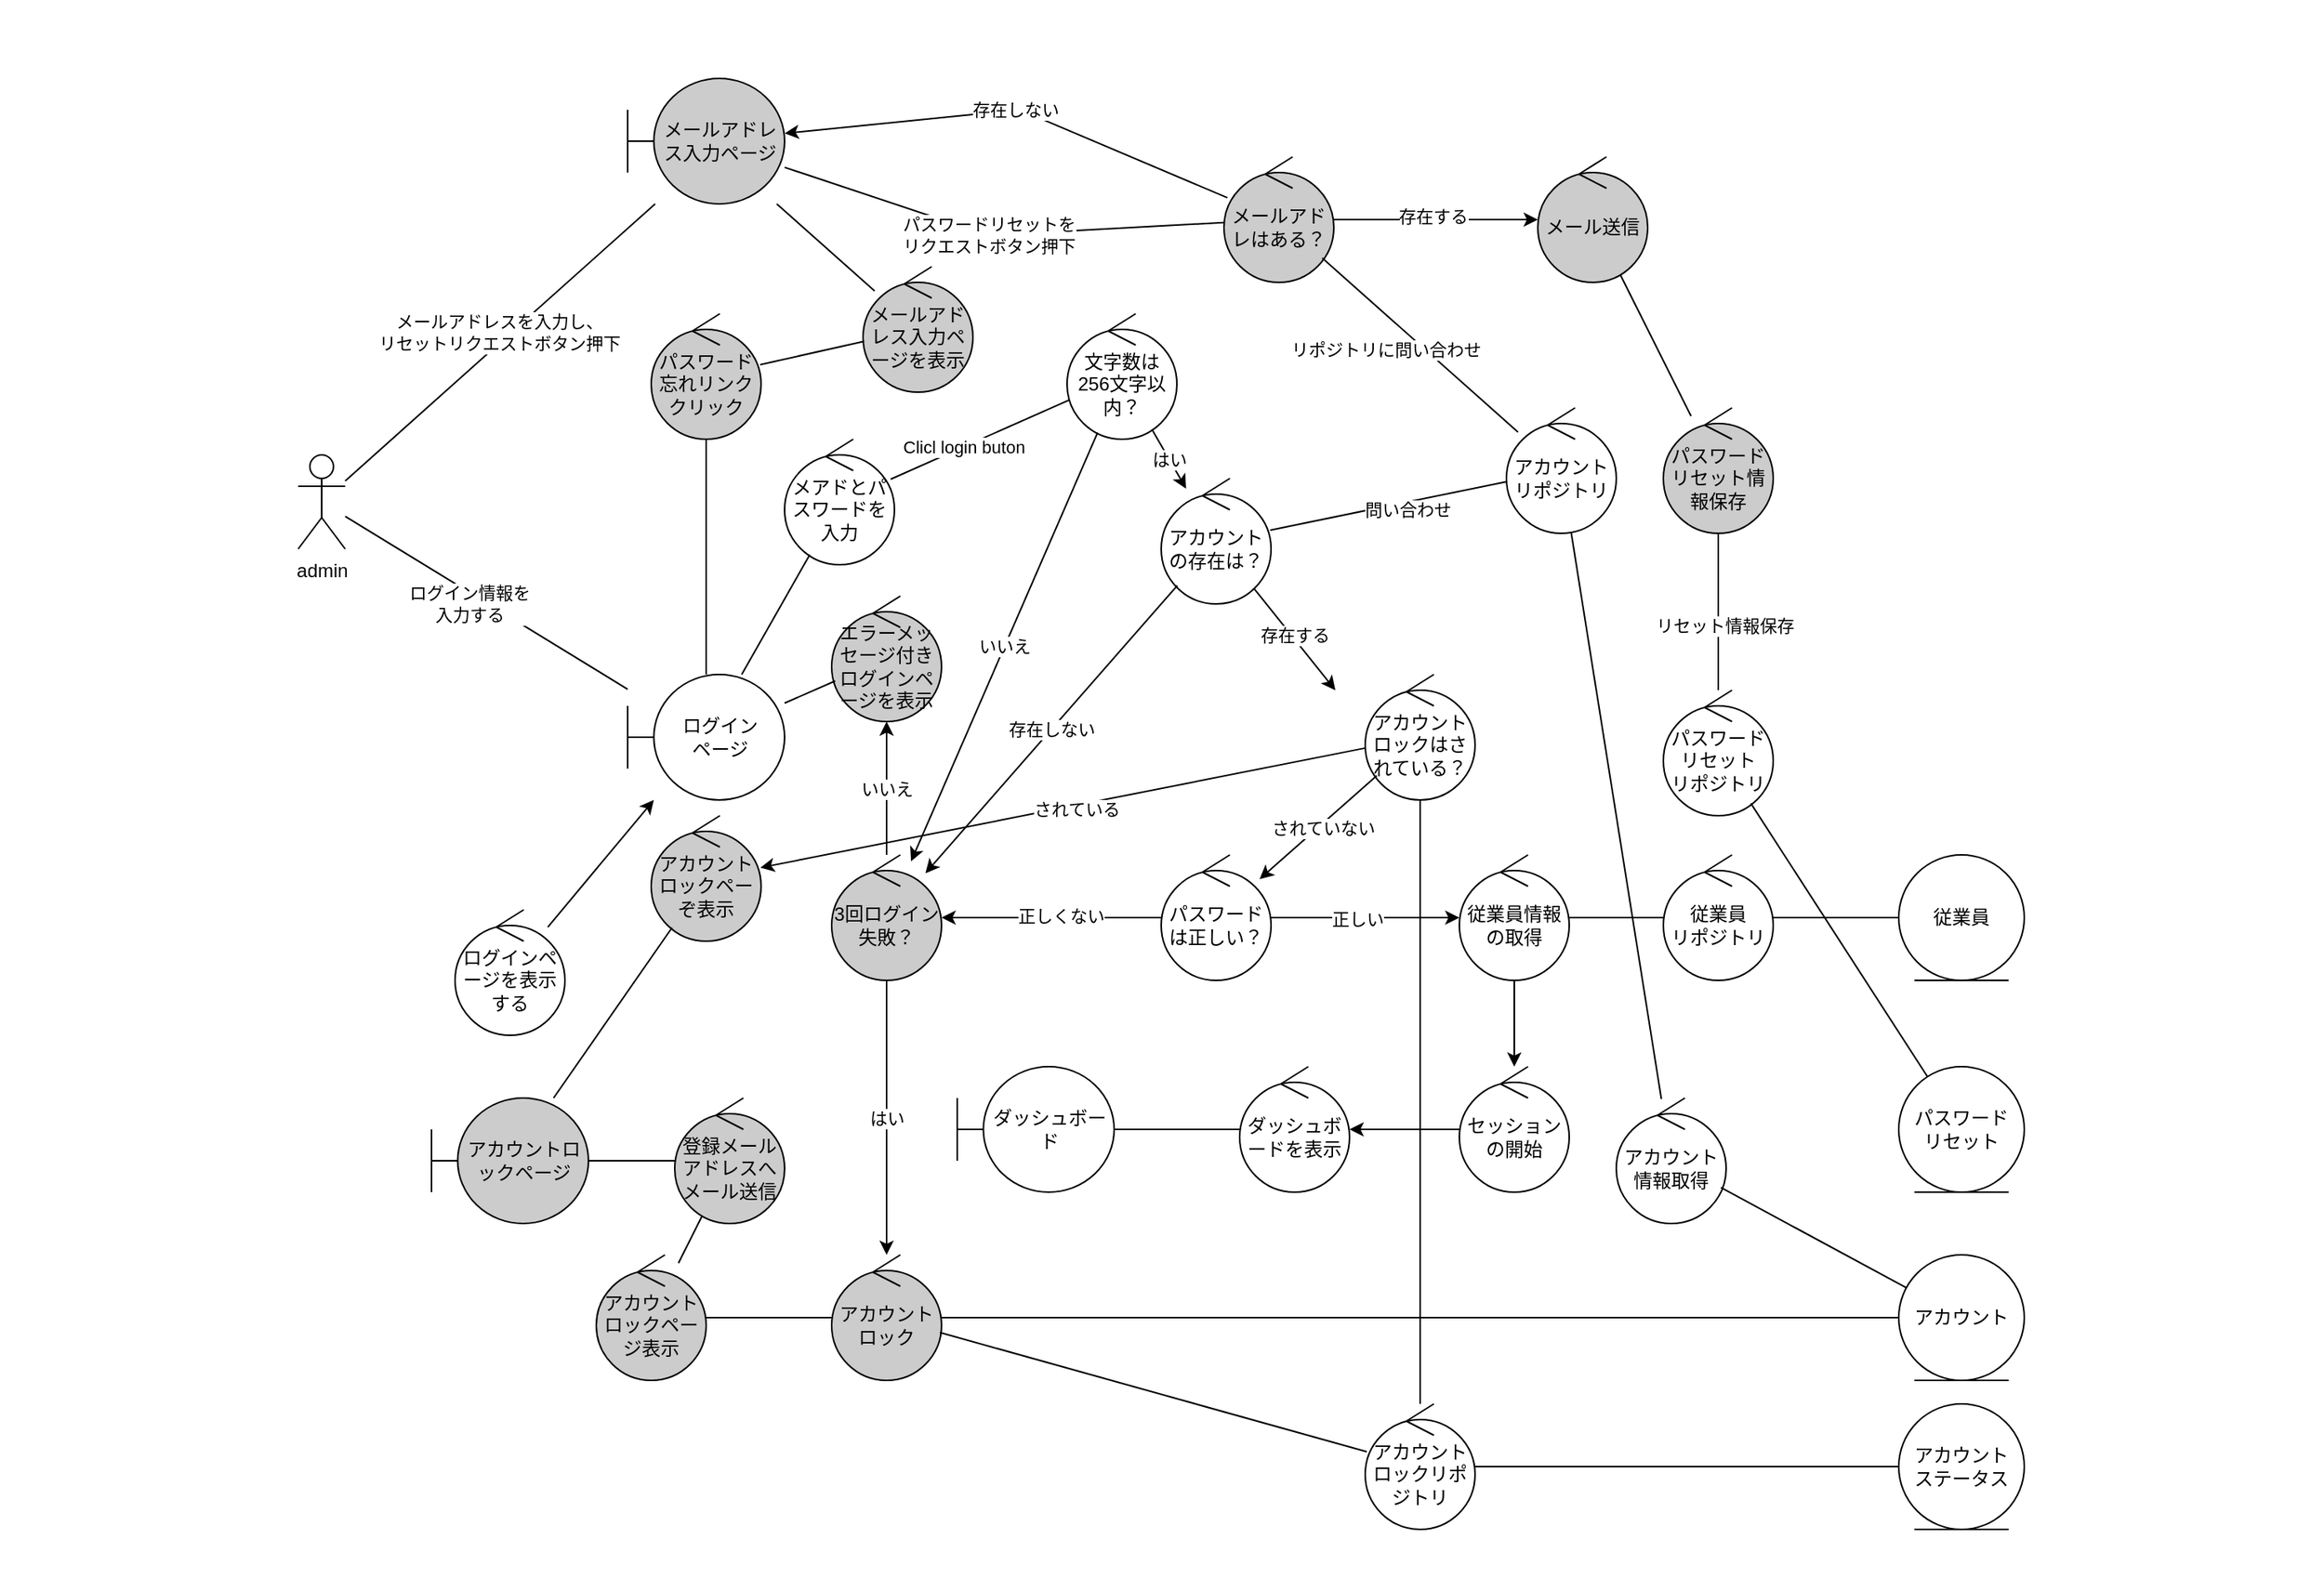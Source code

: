 <mxfile>
    <diagram id="8VzVeXYNuycdVjch8Qh3" name="ページ1">
        <mxGraphModel dx="1510" dy="1041" grid="1" gridSize="10" guides="1" tooltips="1" connect="1" arrows="1" fold="1" page="1" pageScale="1" pageWidth="827" pageHeight="1169" math="0" shadow="0">
            <root>
                <mxCell id="0"/>
                <mxCell id="1" parent="0"/>
                <mxCell id="2" value="" style="rounded=0;whiteSpace=wrap;html=1;strokeColor=none;" parent="1" vertex="1">
                    <mxGeometry x="100" y="125" width="1480" height="1005" as="geometry"/>
                </mxCell>
                <mxCell id="3" value="admin" style="shape=umlActor;verticalLabelPosition=bottom;verticalAlign=top;html=1;outlineConnect=0;" parent="1" vertex="1">
                    <mxGeometry x="290" y="415" width="30" height="60" as="geometry"/>
                </mxCell>
                <mxCell id="4" value="ログイン&lt;br&gt;ページ" style="shape=umlBoundary;whiteSpace=wrap;html=1;" parent="1" vertex="1">
                    <mxGeometry x="500" y="555" width="100" height="80" as="geometry"/>
                </mxCell>
                <mxCell id="11" value="" style="edgeStyle=none;html=1;" parent="1" source="5" target="4" edge="1">
                    <mxGeometry relative="1" as="geometry"/>
                </mxCell>
                <mxCell id="5" value="ログインページを表示する" style="ellipse;shape=umlControl;whiteSpace=wrap;html=1;" parent="1" vertex="1">
                    <mxGeometry x="390" y="705" width="70" height="80" as="geometry"/>
                </mxCell>
                <mxCell id="8" value="メアドとパスワードを入力" style="ellipse;shape=umlControl;whiteSpace=wrap;html=1;" parent="1" vertex="1">
                    <mxGeometry x="600" y="405" width="70" height="80" as="geometry"/>
                </mxCell>
                <mxCell id="20" value="" style="edgeStyle=none;html=1;" parent="1" source="9" edge="1">
                    <mxGeometry relative="1" as="geometry">
                        <mxPoint x="951" y="565" as="targetPoint"/>
                    </mxGeometry>
                </mxCell>
                <mxCell id="21" value="存在する" style="edgeLabel;html=1;align=center;verticalAlign=middle;resizable=0;points=[];" parent="20" vertex="1" connectable="0">
                    <mxGeometry x="-0.04" y="2" relative="1" as="geometry">
                        <mxPoint as="offset"/>
                    </mxGeometry>
                </mxCell>
                <mxCell id="9" value="アカウントの存在は？" style="ellipse;shape=umlControl;whiteSpace=wrap;html=1;" parent="1" vertex="1">
                    <mxGeometry x="840" y="430" width="70" height="80" as="geometry"/>
                </mxCell>
                <mxCell id="12" value="" style="endArrow=none;html=1;" parent="1" source="4" target="3" edge="1">
                    <mxGeometry width="50" height="50" relative="1" as="geometry">
                        <mxPoint x="500" y="559" as="sourcePoint"/>
                        <mxPoint x="650" y="535" as="targetPoint"/>
                    </mxGeometry>
                </mxCell>
                <mxCell id="78" value="ログイン情報を&lt;br&gt;入力する" style="edgeLabel;html=1;align=center;verticalAlign=middle;resizable=0;points=[];" parent="12" vertex="1" connectable="0">
                    <mxGeometry x="0.232" y="-4" relative="1" as="geometry">
                        <mxPoint x="8" y="17" as="offset"/>
                    </mxGeometry>
                </mxCell>
                <mxCell id="13" value="" style="endArrow=none;html=1;" parent="1" source="8" target="4" edge="1">
                    <mxGeometry width="50" height="50" relative="1" as="geometry">
                        <mxPoint x="510" y="607.857" as="sourcePoint"/>
                        <mxPoint x="400" y="614.143" as="targetPoint"/>
                    </mxGeometry>
                </mxCell>
                <mxCell id="14" value="" style="endArrow=none;html=1;" parent="1" source="93" target="8" edge="1">
                    <mxGeometry width="50" height="50" relative="1" as="geometry">
                        <mxPoint x="713.284" y="521.915" as="sourcePoint"/>
                        <mxPoint x="610" y="577.973" as="targetPoint"/>
                    </mxGeometry>
                </mxCell>
                <mxCell id="15" value="Clicl login buton" style="edgeLabel;html=1;align=center;verticalAlign=middle;resizable=0;points=[];" parent="14" vertex="1" connectable="0">
                    <mxGeometry x="0.2" relative="1" as="geometry">
                        <mxPoint as="offset"/>
                    </mxGeometry>
                </mxCell>
                <mxCell id="23" value="" style="edgeStyle=none;html=1;" parent="1" source="16" target="22" edge="1">
                    <mxGeometry relative="1" as="geometry"/>
                </mxCell>
                <mxCell id="28" value="正しくない" style="edgeLabel;html=1;align=center;verticalAlign=middle;resizable=0;points=[];" parent="23" vertex="1" connectable="0">
                    <mxGeometry x="-0.086" y="-1" relative="1" as="geometry">
                        <mxPoint as="offset"/>
                    </mxGeometry>
                </mxCell>
                <mxCell id="16" value="パスワードは正しい？" style="ellipse;shape=umlControl;whiteSpace=wrap;html=1;fillColor=rgb(255, 255, 255);" parent="1" vertex="1">
                    <mxGeometry x="840" y="670" width="70" height="80" as="geometry"/>
                </mxCell>
                <mxCell id="22" value="3回ログイン失敗？" style="ellipse;shape=umlControl;whiteSpace=wrap;html=1;fillColor=#CCCCCC;" parent="1" vertex="1">
                    <mxGeometry x="630" y="670" width="70" height="80" as="geometry"/>
                </mxCell>
                <mxCell id="25" value="アカウント&lt;br&gt;リポジトリ" style="ellipse;shape=umlControl;whiteSpace=wrap;html=1;fillColor=rgb(255, 255, 255);" parent="1" vertex="1">
                    <mxGeometry x="1060" y="385" width="70" height="80" as="geometry"/>
                </mxCell>
                <mxCell id="26" value="" style="endArrow=none;html=1;" parent="1" source="25" target="9" edge="1">
                    <mxGeometry width="50" height="50" relative="1" as="geometry">
                        <mxPoint x="696.971" y="488.956" as="sourcePoint"/>
                        <mxPoint x="607.143" y="565" as="targetPoint"/>
                    </mxGeometry>
                </mxCell>
                <mxCell id="88" value="問い合わせ" style="edgeLabel;html=1;align=center;verticalAlign=middle;resizable=0;points=[];" parent="26" vertex="1" connectable="0">
                    <mxGeometry x="-0.3" y="1" relative="1" as="geometry">
                        <mxPoint x="-11" y="6" as="offset"/>
                    </mxGeometry>
                </mxCell>
                <mxCell id="27" value="存在しない" style="edgeStyle=none;html=1;" parent="1" source="9" target="22" edge="1">
                    <mxGeometry relative="1" as="geometry">
                        <mxPoint x="850" y="720" as="sourcePoint"/>
                        <mxPoint x="710" y="720" as="targetPoint"/>
                    </mxGeometry>
                </mxCell>
                <mxCell id="29" value="いいえ" style="edgeStyle=none;html=1;" parent="1" source="22" target="95" edge="1">
                    <mxGeometry relative="1" as="geometry">
                        <mxPoint x="458.206" y="474.944" as="sourcePoint"/>
                        <mxPoint x="528.75" y="565" as="targetPoint"/>
                    </mxGeometry>
                </mxCell>
                <mxCell id="30" value="アカウントロック" style="ellipse;shape=umlControl;whiteSpace=wrap;html=1;fillColor=#CCCCCC;" parent="1" vertex="1">
                    <mxGeometry x="630" y="925" width="70" height="80" as="geometry"/>
                </mxCell>
                <mxCell id="31" value="はい" style="edgeStyle=none;html=1;" parent="1" source="22" target="30" edge="1">
                    <mxGeometry relative="1" as="geometry">
                        <mxPoint x="648.66" y="693.66" as="sourcePoint"/>
                        <mxPoint x="600" y="645" as="targetPoint"/>
                    </mxGeometry>
                </mxCell>
                <mxCell id="32" value="アカウント情報取得" style="ellipse;shape=umlControl;whiteSpace=wrap;html=1;fillColor=rgb(255, 255, 255);" parent="1" vertex="1">
                    <mxGeometry x="1130" y="825" width="70" height="80" as="geometry"/>
                </mxCell>
                <mxCell id="34" value="" style="endArrow=none;html=1;" parent="1" source="25" target="32" edge="1">
                    <mxGeometry width="50" height="50" relative="1" as="geometry">
                        <mxPoint x="984.192" y="493.983" as="sourcePoint"/>
                        <mxPoint x="915.816" y="536.036" as="targetPoint"/>
                    </mxGeometry>
                </mxCell>
                <mxCell id="36" value="" style="endArrow=none;html=1;" parent="1" source="32" target="64" edge="1">
                    <mxGeometry width="50" height="50" relative="1" as="geometry">
                        <mxPoint x="1015" y="515" as="sourcePoint"/>
                        <mxPoint x="1005" y="815" as="targetPoint"/>
                    </mxGeometry>
                </mxCell>
                <mxCell id="37" value="" style="endArrow=none;html=1;" parent="1" source="30" target="64" edge="1">
                    <mxGeometry width="50" height="50" relative="1" as="geometry">
                        <mxPoint x="1015" y="675" as="sourcePoint"/>
                        <mxPoint x="970.0" y="855" as="targetPoint"/>
                    </mxGeometry>
                </mxCell>
                <mxCell id="38" value="パスワード忘れリンククリック" style="ellipse;shape=umlControl;whiteSpace=wrap;html=1;fillColor=#CCCCCC;" parent="1" vertex="1">
                    <mxGeometry x="515" y="325" width="70" height="80" as="geometry"/>
                </mxCell>
                <mxCell id="39" value="" style="endArrow=none;html=1;" parent="1" source="4" target="38" edge="1">
                    <mxGeometry width="50" height="50" relative="1" as="geometry">
                        <mxPoint x="696.971" y="488.956" as="sourcePoint"/>
                        <mxPoint x="607.143" y="565" as="targetPoint"/>
                    </mxGeometry>
                </mxCell>
                <mxCell id="40" value="メールアドレス入力ページを表示" style="ellipse;shape=umlControl;whiteSpace=wrap;html=1;fillColor=#CCCCCC;" parent="1" vertex="1">
                    <mxGeometry x="650" y="295" width="70" height="80" as="geometry"/>
                </mxCell>
                <mxCell id="41" value="" style="endArrow=none;html=1;" parent="1" source="38" target="40" edge="1">
                    <mxGeometry width="50" height="50" relative="1" as="geometry">
                        <mxPoint x="560" y="565" as="sourcePoint"/>
                        <mxPoint x="560" y="415" as="targetPoint"/>
                    </mxGeometry>
                </mxCell>
                <mxCell id="43" value="メールアドレはある？" style="ellipse;shape=umlControl;whiteSpace=wrap;html=1;fillColor=#CCCCCC;" parent="1" vertex="1">
                    <mxGeometry x="880" y="225" width="70" height="80" as="geometry"/>
                </mxCell>
                <mxCell id="45" value="" style="endArrow=none;html=1;" parent="1" source="74" target="43" edge="1">
                    <mxGeometry width="50" height="50" relative="1" as="geometry">
                        <mxPoint x="830" y="265" as="sourcePoint"/>
                        <mxPoint x="770" y="275" as="targetPoint"/>
                        <Array as="points">
                            <mxPoint x="730" y="275"/>
                        </Array>
                    </mxGeometry>
                </mxCell>
                <mxCell id="81" value="パスワードリセットを&lt;br&gt;リクエストボタン押下" style="edgeLabel;html=1;align=center;verticalAlign=middle;resizable=0;points=[];" parent="45" vertex="1" connectable="0">
                    <mxGeometry x="-0.196" y="-2" relative="1" as="geometry">
                        <mxPoint x="21" y="5" as="offset"/>
                    </mxGeometry>
                </mxCell>
                <mxCell id="46" value="" style="edgeStyle=none;html=1;" parent="1" source="43" target="54" edge="1">
                    <mxGeometry relative="1" as="geometry">
                        <mxPoint x="885" y="595" as="sourcePoint"/>
                        <mxPoint x="1090" y="265" as="targetPoint"/>
                    </mxGeometry>
                </mxCell>
                <mxCell id="47" value="存在する" style="edgeLabel;html=1;align=center;verticalAlign=middle;resizable=0;points=[];" parent="46" vertex="1" connectable="0">
                    <mxGeometry x="-0.04" y="2" relative="1" as="geometry">
                        <mxPoint as="offset"/>
                    </mxGeometry>
                </mxCell>
                <mxCell id="51" value="" style="endArrow=none;html=1;" parent="1" source="43" target="25" edge="1">
                    <mxGeometry width="50" height="50" relative="1" as="geometry">
                        <mxPoint x="1105.233" y="298.01" as="sourcePoint"/>
                        <mxPoint x="915.785" y="535.969" as="targetPoint"/>
                    </mxGeometry>
                </mxCell>
                <mxCell id="83" value="リポジトリに問い合わせ" style="edgeLabel;html=1;align=center;verticalAlign=middle;resizable=0;points=[];" parent="51" vertex="1" connectable="0">
                    <mxGeometry x="-0.23" relative="1" as="geometry">
                        <mxPoint x="-8" y="15" as="offset"/>
                    </mxGeometry>
                </mxCell>
                <mxCell id="52" value="パスワードリセット情報保存" style="ellipse;shape=umlControl;whiteSpace=wrap;html=1;fillColor=#CCCCCC;" parent="1" vertex="1">
                    <mxGeometry x="1160" y="385" width="70" height="80" as="geometry"/>
                </mxCell>
                <mxCell id="53" value="" style="endArrow=none;html=1;" parent="1" source="54" target="52" edge="1">
                    <mxGeometry width="50" height="50" relative="1" as="geometry">
                        <mxPoint x="1132.461" y="304.081" as="sourcePoint"/>
                        <mxPoint x="1034.661" y="441.907" as="targetPoint"/>
                    </mxGeometry>
                </mxCell>
                <mxCell id="54" value="メール送信" style="ellipse;shape=umlControl;whiteSpace=wrap;html=1;fillColor=#CCCCCC;" parent="1" vertex="1">
                    <mxGeometry x="1080" y="225" width="70" height="80" as="geometry"/>
                </mxCell>
                <mxCell id="61" value="" style="endArrow=none;html=1;" parent="1" source="84" target="52" edge="1">
                    <mxGeometry width="50" height="50" relative="1" as="geometry">
                        <mxPoint x="1142.521" y="314.066" as="sourcePoint"/>
                        <mxPoint x="1177.571" y="495.911" as="targetPoint"/>
                    </mxGeometry>
                </mxCell>
                <mxCell id="85" value="リセット情報保存" style="edgeLabel;html=1;align=center;verticalAlign=middle;resizable=0;points=[];" parent="61" vertex="1" connectable="0">
                    <mxGeometry x="-0.172" y="-4" relative="1" as="geometry">
                        <mxPoint as="offset"/>
                    </mxGeometry>
                </mxCell>
                <mxCell id="64" value="アカウント" style="ellipse;shape=umlEntity;whiteSpace=wrap;html=1;fillColor=#FFFFFF;" parent="1" vertex="1">
                    <mxGeometry x="1310" y="925" width="80" height="80" as="geometry"/>
                </mxCell>
                <mxCell id="65" value="従業員情報の取得" style="ellipse;shape=umlControl;whiteSpace=wrap;html=1;fillColor=rgb(255, 255, 255);" parent="1" vertex="1">
                    <mxGeometry x="1030" y="670" width="70" height="80" as="geometry"/>
                </mxCell>
                <mxCell id="66" value="セッションの開始" style="ellipse;shape=umlControl;whiteSpace=wrap;html=1;fillColor=rgb(255, 255, 255);" parent="1" vertex="1">
                    <mxGeometry x="1030" y="805" width="70" height="80" as="geometry"/>
                </mxCell>
                <mxCell id="67" value="" style="edgeStyle=none;html=1;" parent="1" source="16" target="65" edge="1">
                    <mxGeometry relative="1" as="geometry">
                        <mxPoint x="850.0" y="720" as="sourcePoint"/>
                        <mxPoint x="710" y="720" as="targetPoint"/>
                    </mxGeometry>
                </mxCell>
                <mxCell id="68" value="正しい" style="edgeLabel;html=1;align=center;verticalAlign=middle;resizable=0;points=[];" parent="67" vertex="1" connectable="0">
                    <mxGeometry x="-0.086" y="-1" relative="1" as="geometry">
                        <mxPoint as="offset"/>
                    </mxGeometry>
                </mxCell>
                <mxCell id="69" value="" style="edgeStyle=none;html=1;" parent="1" source="65" target="66" edge="1">
                    <mxGeometry relative="1" as="geometry">
                        <mxPoint x="458.198" y="474.952" as="sourcePoint"/>
                        <mxPoint x="528.75" y="565" as="targetPoint"/>
                    </mxGeometry>
                </mxCell>
                <mxCell id="70" value="ダッシュボードを表示" style="ellipse;shape=umlControl;whiteSpace=wrap;html=1;fillColor=rgb(255, 255, 255);" parent="1" vertex="1">
                    <mxGeometry x="890" y="805" width="70" height="80" as="geometry"/>
                </mxCell>
                <mxCell id="71" value="" style="edgeStyle=none;html=1;" parent="1" source="66" target="70" edge="1">
                    <mxGeometry relative="1" as="geometry">
                        <mxPoint x="1075" y="760" as="sourcePoint"/>
                        <mxPoint x="1075" y="815" as="targetPoint"/>
                    </mxGeometry>
                </mxCell>
                <mxCell id="72" value="ダッシュボード" style="shape=umlBoundary;whiteSpace=wrap;html=1;" parent="1" vertex="1">
                    <mxGeometry x="710" y="805" width="100" height="80" as="geometry"/>
                </mxCell>
                <mxCell id="73" value="" style="endArrow=none;html=1;" parent="1" source="70" target="72" edge="1">
                    <mxGeometry width="50" height="50" relative="1" as="geometry">
                        <mxPoint x="696.916" y="488.871" as="sourcePoint"/>
                        <mxPoint x="607.143" y="565" as="targetPoint"/>
                    </mxGeometry>
                </mxCell>
                <mxCell id="74" value="メールアドレス入力ページ" style="shape=umlBoundary;whiteSpace=wrap;html=1;fillColor=#cccccc;" parent="1" vertex="1">
                    <mxGeometry x="500" y="175" width="100" height="80" as="geometry"/>
                </mxCell>
                <mxCell id="76" value="" style="endArrow=none;html=1;" parent="1" source="3" edge="1">
                    <mxGeometry width="50" height="50" relative="1" as="geometry">
                        <mxPoint x="370" y="436.538" as="sourcePoint"/>
                        <mxPoint x="517.5" y="255" as="targetPoint"/>
                    </mxGeometry>
                </mxCell>
                <mxCell id="77" value="メールアドレスを入力し、&lt;br&gt;リセットリクエストボタン押下" style="edgeLabel;html=1;align=center;verticalAlign=middle;resizable=0;points=[];" parent="76" vertex="1" connectable="0">
                    <mxGeometry x="0.114" y="-4" relative="1" as="geometry">
                        <mxPoint x="-15" as="offset"/>
                    </mxGeometry>
                </mxCell>
                <mxCell id="79" value="" style="endArrow=none;html=1;" parent="1" source="40" target="74" edge="1">
                    <mxGeometry width="50" height="50" relative="1" as="geometry">
                        <mxPoint x="588.649" y="352.021" as="sourcePoint"/>
                        <mxPoint x="656.327" y="297.938" as="targetPoint"/>
                    </mxGeometry>
                </mxCell>
                <mxCell id="82" value="存在しない" style="edgeStyle=none;html=1;" parent="1" source="43" target="74" edge="1">
                    <mxGeometry relative="1" as="geometry">
                        <mxPoint x="856.145" y="577.638" as="sourcePoint"/>
                        <mxPoint x="703.841" y="697.339" as="targetPoint"/>
                        <Array as="points">
                            <mxPoint x="750" y="195"/>
                        </Array>
                    </mxGeometry>
                </mxCell>
                <mxCell id="84" value="パスワード&lt;br&gt;リセット&lt;br&gt;リポジトリ" style="ellipse;shape=umlControl;whiteSpace=wrap;html=1;fillColor=rgb(255, 255, 255);" parent="1" vertex="1">
                    <mxGeometry x="1160" y="565" width="70" height="80" as="geometry"/>
                </mxCell>
                <mxCell id="89" value="アカウント&lt;br&gt;ロックページ表示" style="ellipse;shape=umlControl;whiteSpace=wrap;html=1;fillColor=#CCCCCC;" parent="1" vertex="1">
                    <mxGeometry x="480" y="925" width="70" height="80" as="geometry"/>
                </mxCell>
                <mxCell id="90" value="アカウントロックページ" style="shape=umlBoundary;whiteSpace=wrap;html=1;fillColor=#cccccc;" parent="1" vertex="1">
                    <mxGeometry x="375" y="825" width="100" height="80" as="geometry"/>
                </mxCell>
                <mxCell id="91" value="" style="endArrow=none;html=1;" parent="1" source="89" target="98" edge="1">
                    <mxGeometry width="50" height="50" relative="1" as="geometry">
                        <mxPoint x="560.0" y="565" as="sourcePoint"/>
                        <mxPoint x="560.0" y="415" as="targetPoint"/>
                    </mxGeometry>
                </mxCell>
                <mxCell id="92" value="" style="endArrow=none;html=1;" parent="1" source="30" target="89" edge="1">
                    <mxGeometry width="50" height="50" relative="1" as="geometry">
                        <mxPoint x="500.148" y="946.834" as="sourcePoint"/>
                        <mxPoint x="471.0" y="915" as="targetPoint"/>
                    </mxGeometry>
                </mxCell>
                <mxCell id="93" value="文字数は256文字以内？" style="ellipse;shape=umlControl;whiteSpace=wrap;html=1;" parent="1" vertex="1">
                    <mxGeometry x="780" y="325" width="70" height="80" as="geometry"/>
                </mxCell>
                <mxCell id="94" value="はい" style="edgeStyle=none;html=1;" parent="1" source="93" target="9" edge="1">
                    <mxGeometry relative="1" as="geometry">
                        <mxPoint x="856.142" y="577.634" as="sourcePoint"/>
                        <mxPoint x="703.832" y="697.323" as="targetPoint"/>
                    </mxGeometry>
                </mxCell>
                <mxCell id="95" value="エラーメッセージ付きログインページを表示" style="ellipse;shape=umlControl;whiteSpace=wrap;html=1;fillColor=#CCCCCC;" parent="1" vertex="1">
                    <mxGeometry x="630" y="505" width="70" height="80" as="geometry"/>
                </mxCell>
                <mxCell id="96" value="いいえ" style="edgeStyle=none;html=1;" parent="1" source="93" target="22" edge="1">
                    <mxGeometry relative="1" as="geometry">
                        <mxPoint x="683.118" y="681.091" as="sourcePoint"/>
                        <mxPoint x="695.634" y="623.841" as="targetPoint"/>
                    </mxGeometry>
                </mxCell>
                <mxCell id="97" value="" style="endArrow=none;html=1;" parent="1" source="95" target="4" edge="1">
                    <mxGeometry width="50" height="50" relative="1" as="geometry">
                        <mxPoint x="625.989" y="488.585" as="sourcePoint"/>
                        <mxPoint x="582.667" y="565" as="targetPoint"/>
                    </mxGeometry>
                </mxCell>
                <mxCell id="98" value="登録メールアドレスへメール送信" style="ellipse;shape=umlControl;whiteSpace=wrap;html=1;fillColor=#CCCCCC;" parent="1" vertex="1">
                    <mxGeometry x="530" y="825" width="70" height="80" as="geometry"/>
                </mxCell>
                <mxCell id="99" value="" style="endArrow=none;html=1;" parent="1" source="98" target="90" edge="1">
                    <mxGeometry width="50" height="50" relative="1" as="geometry">
                        <mxPoint x="539.804" y="938.755" as="sourcePoint"/>
                        <mxPoint x="560.097" y="891.193" as="targetPoint"/>
                    </mxGeometry>
                </mxCell>
                <mxCell id="101" value="アカウントロックリポジトリ" style="ellipse;shape=umlControl;whiteSpace=wrap;html=1;fillColor=rgb(255, 255, 255);" parent="1" vertex="1">
                    <mxGeometry x="970" y="1020" width="70" height="80" as="geometry"/>
                </mxCell>
                <mxCell id="102" value="アカウント&lt;br&gt;ステータス" style="ellipse;shape=umlEntity;whiteSpace=wrap;html=1;fillColor=#FFFFFF;" parent="1" vertex="1">
                    <mxGeometry x="1310" y="1020" width="80" height="80" as="geometry"/>
                </mxCell>
                <mxCell id="103" value="パスワード&lt;br&gt;リセット" style="ellipse;shape=umlEntity;whiteSpace=wrap;html=1;fillColor=#FFFFFF;" parent="1" vertex="1">
                    <mxGeometry x="1310" y="805" width="80" height="80" as="geometry"/>
                </mxCell>
                <mxCell id="104" value="" style="endArrow=none;html=1;" parent="1" source="84" target="103" edge="1">
                    <mxGeometry width="50" height="50" relative="1" as="geometry">
                        <mxPoint x="1034.982" y="507.84" as="sourcePoint"/>
                        <mxPoint x="1159.959" y="712.206" as="targetPoint"/>
                    </mxGeometry>
                </mxCell>
                <mxCell id="105" value="" style="endArrow=none;html=1;" parent="1" source="102" target="101" edge="1">
                    <mxGeometry width="50" height="50" relative="1" as="geometry">
                        <mxPoint x="1240" y="615.0" as="sourcePoint"/>
                        <mxPoint x="1320" y="615.0" as="targetPoint"/>
                    </mxGeometry>
                </mxCell>
                <mxCell id="106" value="" style="endArrow=none;html=1;" parent="1" source="30" target="101" edge="1">
                    <mxGeometry width="50" height="50" relative="1" as="geometry">
                        <mxPoint x="1250" y="625.0" as="sourcePoint"/>
                        <mxPoint x="1330" y="625.0" as="targetPoint"/>
                    </mxGeometry>
                </mxCell>
                <mxCell id="107" value="アカウントロックはされている？" style="ellipse;shape=umlControl;whiteSpace=wrap;html=1;" parent="1" vertex="1">
                    <mxGeometry x="970" y="555" width="70" height="80" as="geometry"/>
                </mxCell>
                <mxCell id="109" value="" style="edgeStyle=none;html=1;" parent="1" source="107" target="16" edge="1">
                    <mxGeometry relative="1" as="geometry">
                        <mxPoint x="908.446" y="509.698" as="sourcePoint"/>
                        <mxPoint x="961" y="575.0" as="targetPoint"/>
                    </mxGeometry>
                </mxCell>
                <mxCell id="110" value="されていない" style="edgeLabel;html=1;align=center;verticalAlign=middle;resizable=0;points=[];" parent="109" vertex="1" connectable="0">
                    <mxGeometry x="-0.04" y="2" relative="1" as="geometry">
                        <mxPoint as="offset"/>
                    </mxGeometry>
                </mxCell>
                <mxCell id="111" value="" style="edgeStyle=none;html=1;" parent="1" source="107" target="114" edge="1">
                    <mxGeometry relative="1" as="geometry">
                        <mxPoint x="960.276" y="633.313" as="sourcePoint"/>
                        <mxPoint x="909.645" y="691.598" as="targetPoint"/>
                    </mxGeometry>
                </mxCell>
                <mxCell id="112" value="されている" style="edgeLabel;html=1;align=center;verticalAlign=middle;resizable=0;points=[];" parent="111" vertex="1" connectable="0">
                    <mxGeometry x="-0.04" y="2" relative="1" as="geometry">
                        <mxPoint as="offset"/>
                    </mxGeometry>
                </mxCell>
                <mxCell id="113" value="" style="endArrow=none;html=1;" parent="1" source="107" target="101" edge="1">
                    <mxGeometry width="50" height="50" relative="1" as="geometry">
                        <mxPoint x="709.291" y="983.012" as="sourcePoint"/>
                        <mxPoint x="980.719" y="1046.934" as="targetPoint"/>
                    </mxGeometry>
                </mxCell>
                <mxCell id="114" value="アカウントロックペーぞ表示" style="ellipse;shape=umlControl;whiteSpace=wrap;html=1;fillColor=#CCCCCC;" parent="1" vertex="1">
                    <mxGeometry x="515" y="645" width="70" height="80" as="geometry"/>
                </mxCell>
                <mxCell id="115" value="" style="endArrow=none;html=1;" parent="1" source="114" target="90" edge="1">
                    <mxGeometry width="50" height="50" relative="1" as="geometry">
                        <mxPoint x="540.0" y="875.0" as="sourcePoint"/>
                        <mxPoint x="485.0" y="875.0" as="targetPoint"/>
                    </mxGeometry>
                </mxCell>
                <mxCell id="116" value="従業員&lt;br&gt;リポジトリ" style="ellipse;shape=umlControl;whiteSpace=wrap;html=1;fillColor=rgb(255, 255, 255);" vertex="1" parent="1">
                    <mxGeometry x="1160" y="670" width="70" height="80" as="geometry"/>
                </mxCell>
                <mxCell id="117" value="従業員" style="ellipse;shape=umlEntity;whiteSpace=wrap;html=1;fillColor=#FFFFFF;" vertex="1" parent="1">
                    <mxGeometry x="1310" y="670" width="80" height="80" as="geometry"/>
                </mxCell>
                <mxCell id="118" value="" style="endArrow=none;html=1;" edge="1" parent="1" source="65" target="116">
                    <mxGeometry width="50" height="50" relative="1" as="geometry">
                        <mxPoint x="1111.2" y="474.367" as="sourcePoint"/>
                        <mxPoint x="1168.739" y="835.645" as="targetPoint"/>
                    </mxGeometry>
                </mxCell>
                <mxCell id="119" value="" style="endArrow=none;html=1;" edge="1" parent="1" source="116" target="117">
                    <mxGeometry width="50" height="50" relative="1" as="geometry">
                        <mxPoint x="1110" y="720" as="sourcePoint"/>
                        <mxPoint x="1190" y="720" as="targetPoint"/>
                    </mxGeometry>
                </mxCell>
            </root>
        </mxGraphModel>
    </diagram>
</mxfile>